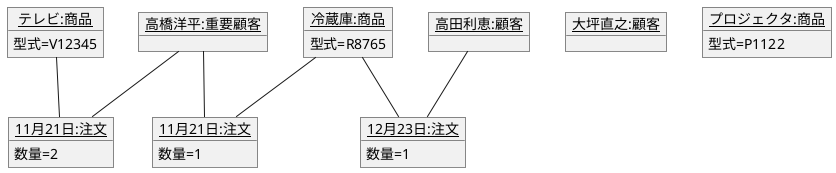 @startuml オブジェクト図
    object "<u>高橋洋平:重要顧客</u>" as you{

    }
    object "<u>高田利恵:顧客</u>" as rie{

    }
    object "<u>大坪直之:顧客</u>" as nao{

    }
    object "<u>テレビ:商品" as tv{
        型式=V12345
    }
    object "<u>冷蔵庫:商品" as rei{
        型式=R8765
    }
    object "<u>プロジェクタ:商品" as pro{
        型式=P1122
    }
    object "<u>11月21日:注文" as 11212{
        数量=2
    }
    object "<u>11月21日:注文" as 11211{
        数量=1
    }
    object "<u>12月23日:注文" as 1223{
        数量=1
    }
    you -- 11212
    you -- 11211
    tv -- 11212
    rei -- 11211
    rie -- 1223
    rei -- 1223
@enduml